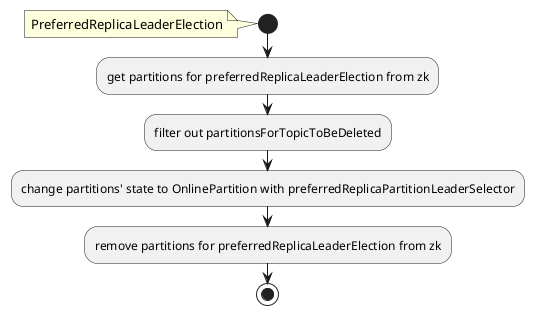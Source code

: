 @startuml
start
note left: PreferredReplicaLeaderElection
:get partitions for preferredReplicaLeaderElection from zk;
:filter out partitionsForTopicToBeDeleted;
:change partitions' state to OnlinePartition with preferredReplicaPartitionLeaderSelector;
:remove partitions for preferredReplicaLeaderElection from zk;
stop
@enduml
